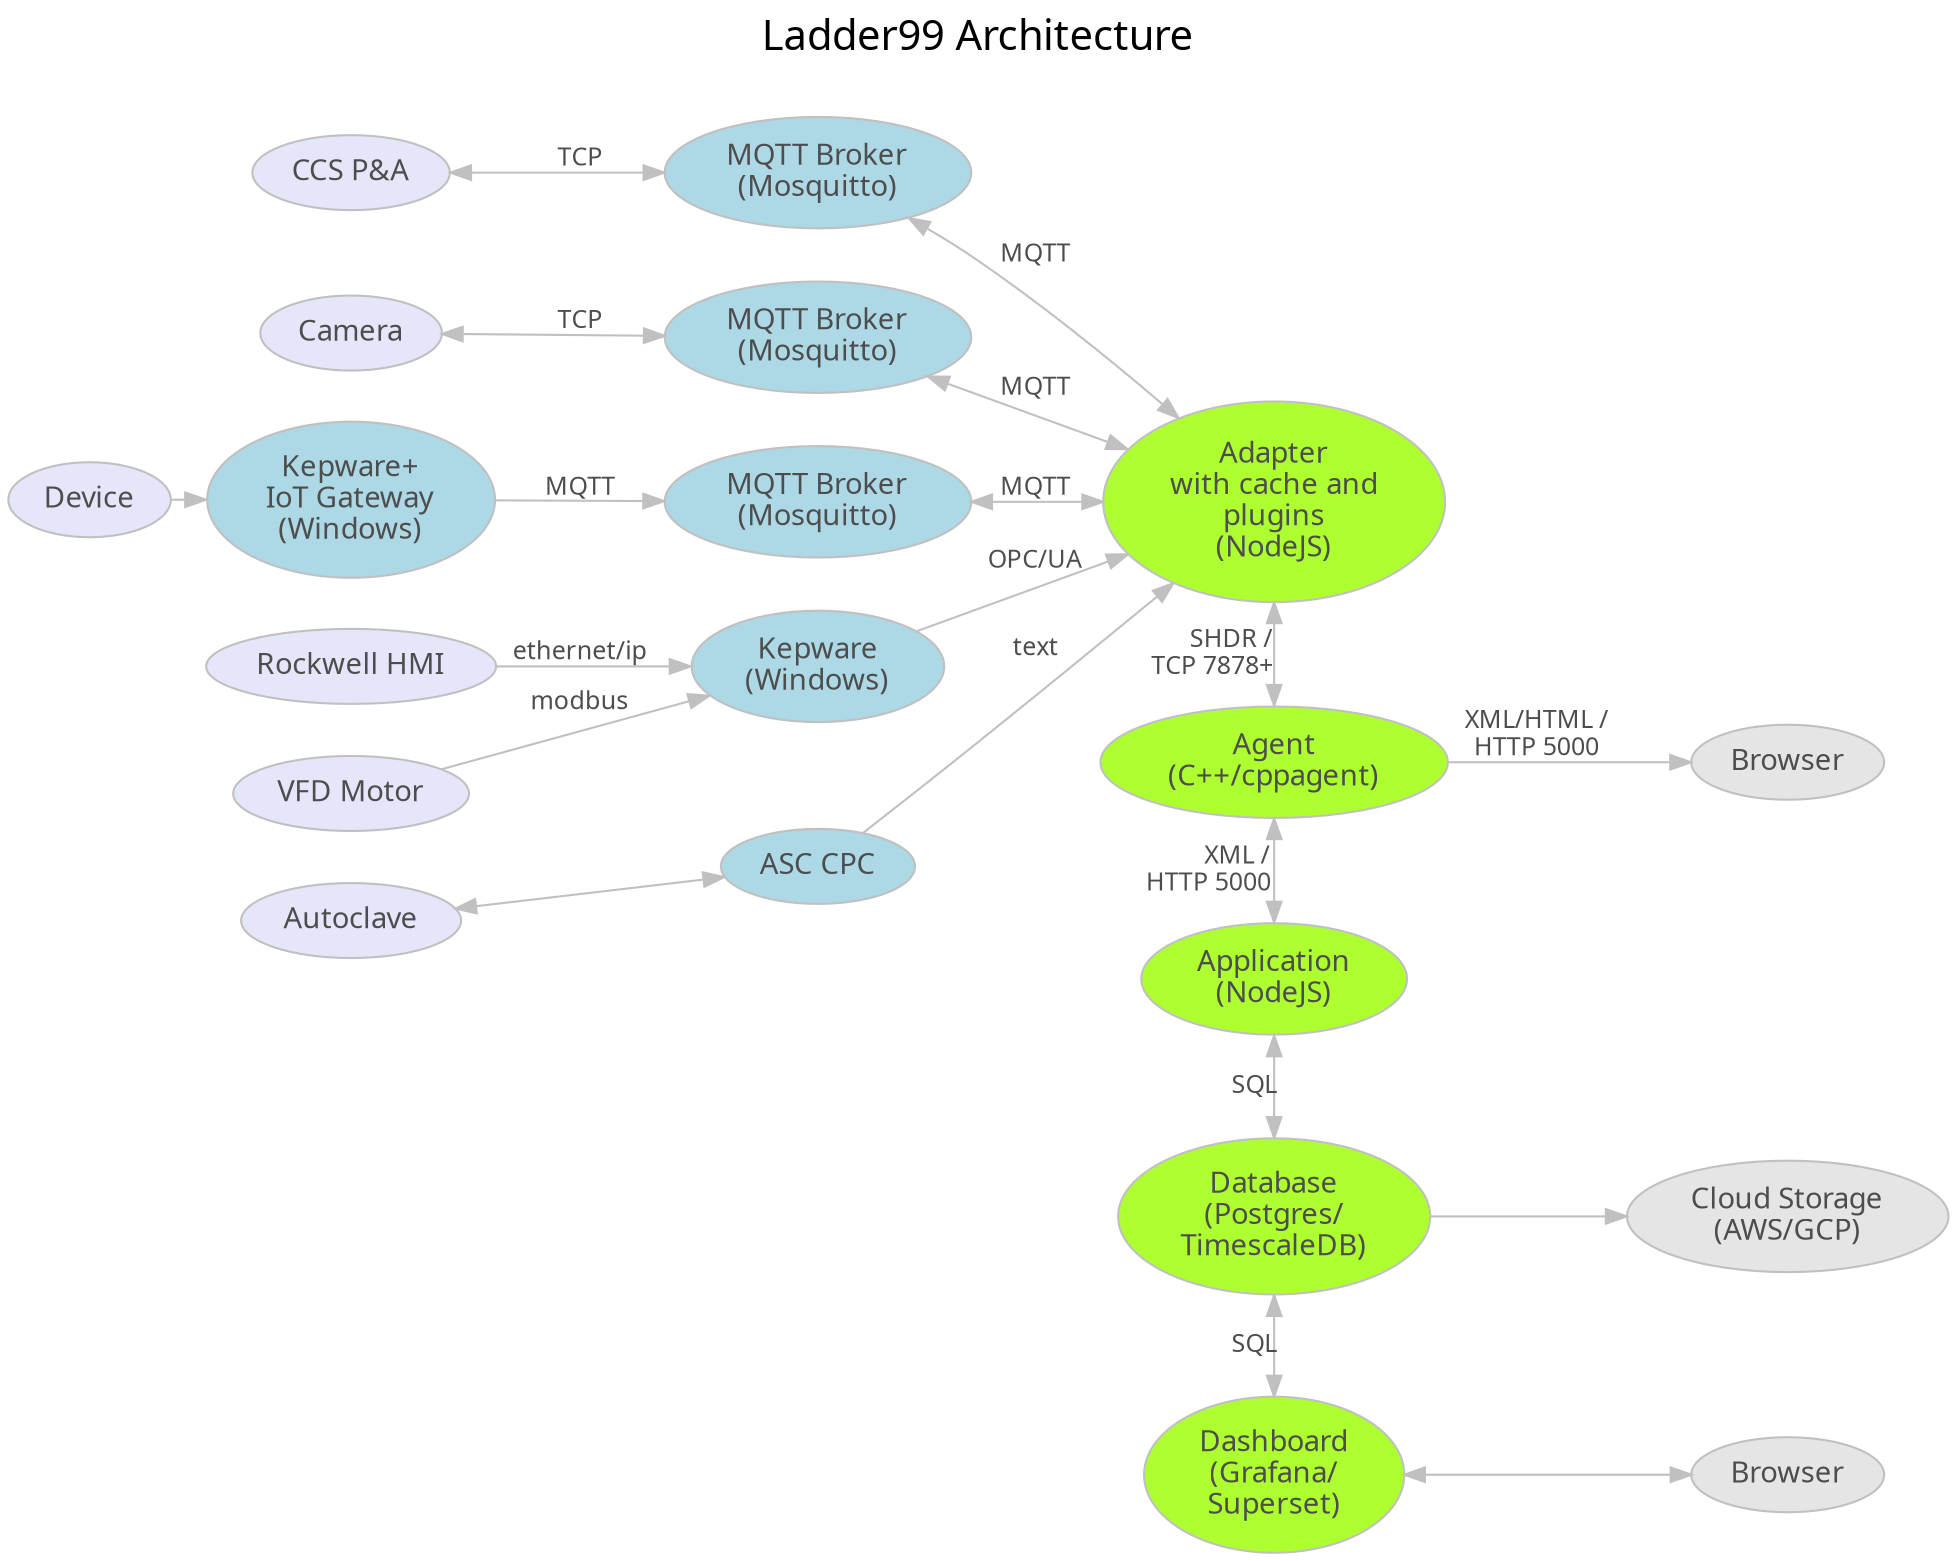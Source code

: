 // graphviz diagram
// colors https://www.graphviz.org/doc/info/colors.html

digraph {

  //------------------------------------------------------------------------
  // styles
  //------------------------------------------------------------------------

  graph [ label="Ladder99 Architecture\n ", color=lightgray; ];
  graph [ fontsize=20 ];
  graph [ labelloc=t ];
  graph [ ranksep=0.2 ];
  graph [ nodesep=0.35 ];
  graph [ rankdir=LR; ] // left-to-right
  graph [ fontname="sans-serif" ];

  node [ color=gray, fillcolor=white, style=filled ];
  node [ fontname="sans-serif", fontcolor=gray30 ];

  edge [ color=gray ];
  edge [ fontsize=12, fontcolor=gray30 ];
  edge [ fontname="sans-serif" ];


  //------------------------------------------------------------------------
  // nodes
  //------------------------------------------------------------------------

  // devices
  PA [ fillcolor=lavender, label="CCS P&A" ];
  HMI [ fillcolor=lavender, label="Rockwell HMI" ];
  Motor [ fillcolor=lavender, label="VFD Motor" ];
  OldMachine3 [ fillcolor=lavender, label="Device" ];
  Camera [ fillcolor=lavender, label="Camera" ];
  Autoclave [ fillcolor=lavender, label="Autoclave" ];
  // OldMachine1 [ fillcolor=lavender, label="Old Machine 1" ];

  // intermediaries
  Broker1 [ fillcolor=lightblue, label="MQTT Broker\n(Mosquitto)" ];
  Broker3 [ fillcolor=lightblue, label="MQTT Broker\n(Mosquitto)" ];
  Broker4 [ fillcolor=lightblue, label="MQTT Broker\n(Mosquitto)" ];
  Kepware1 [ fillcolor=lightblue, label="Kepware\n(Windows)"];
  Kepware2 [ fillcolor=lightblue, label="Kepware+\nIoT Gateway\n(Windows)"];
  CPC [ fillcolor=lightblue, label="ASC CPC" ];
  // PLC4X [ fillcolor=lightblue, label="PLC4X\n(Java)" ];

  // mtconnect
  Adapter [ fillcolor=greenyellow, label="Adapter\nwith cache and\nplugins\n(NodeJS)" ];
  Agent [ fillcolor=greenyellow, label="Agent\n(C++/cppagent)" ];
  Application [ fillcolor=greenyellow, label="Application\n(NodeJS)" ];

  // diode
  // DiodeSender [ label="Diode Sender\n(Java+RabbitMQ)" ];
  // DiodeReceiver [ label="Diode Receiver\n(Java+RabbitMQ)" ];

  // applications
  Database [ fillcolor=greenyellow, label="Database\n(Postgres/\nTimescaleDB)" ];
  Dashboard [ fillcolor=greenyellow, label="Dashboard\n(Grafana/\nSuperset)" ];
  Cloud [ fillcolor=gray90, label="Cloud Storage\n(AWS/GCP)" ];
  Browser [ fillcolor=gray90 ];
  Browser2 [ fillcolor=gray90, label="Browser" ];
  // LOI [ fillcolor=gray90, label="LOI\n(SvelteJS)" ];

  // users
  // Admin [ fillcolor=lightyellow ];
  // Operator [ fillcolor=lightyellow ];


  //------------------------------------------------------------------------
  // edges
  //------------------------------------------------------------------------

  PA -> Broker1 [ label="  TCP  ", dir=both ];
  Camera -> Broker3 [ label="  TCP  ", dir=both ];
  Autoclave -> CPC [ dir=both ];
  Broker1 -> Adapter [ label="MQTT", dir=both ];
  Broker3 -> Adapter [ label="MQTT", dir=both ];
  Broker4 -> Adapter [ label="MQTT", dir=both ];
  // OldMachine1 -> PLC4X; // [ label="proprietary\nprotocol" ];
  // PLC4X -> Broker3 [ label="" ];
  HMI -> Kepware1 [ label="ethernet/ip" ];
  Motor -> Kepware1 [ label="modbus" ];
  Kepware1 -> Adapter [ label="OPC/UA" ];
  // Kepware2 -> Gateway;
  CPC -> Adapter [ label="text" ];
  // Gateway -> Broker4 [ label="MQTT" ];
  OldMachine3 -> Kepware2;
  Kepware2 -> Broker4 [ label="MQTT" ];
  Adapter -> Agent [ label="SHDR /   \nTCP 7878+         ", dir=both ];
  // Adapter -> DiodeSender [ label="SHDR /   \nTCP 7878      ", dir=both, style=dotted ];
  // DiodeSender -> DiodeReceiver [ label="UDP    ", style=dotted ];
  // DiodeReceiver -> Agent [ label="SHDR /    \nTCP 7878        ", style=dotted ];
  Agent -> Application [ dir=both; label="XML / \nHTTP 5000          " ];
  Agent -> Browser [ label="XML/HTML /\nHTTP 5000" ];
  Application -> Database [ label="SQL", dir=both ];
  Database -> Dashboard [ label="SQL", dir=both ];
  Database -> Cloud;
  Dashboard -> Browser2 [ dir=both ];
  // Application -> LOI;
  // LOI -> Operator;


  //------------------------------------------------------------------------
  // ranks
  //------------------------------------------------------------------------

  { rank=same; Adapter Agent Application Database Dashboard };
  // { rank=same; DiodeSender DiodeReceiver Cloud Admin };
  // { rank=same; Cloud Admin };
}
